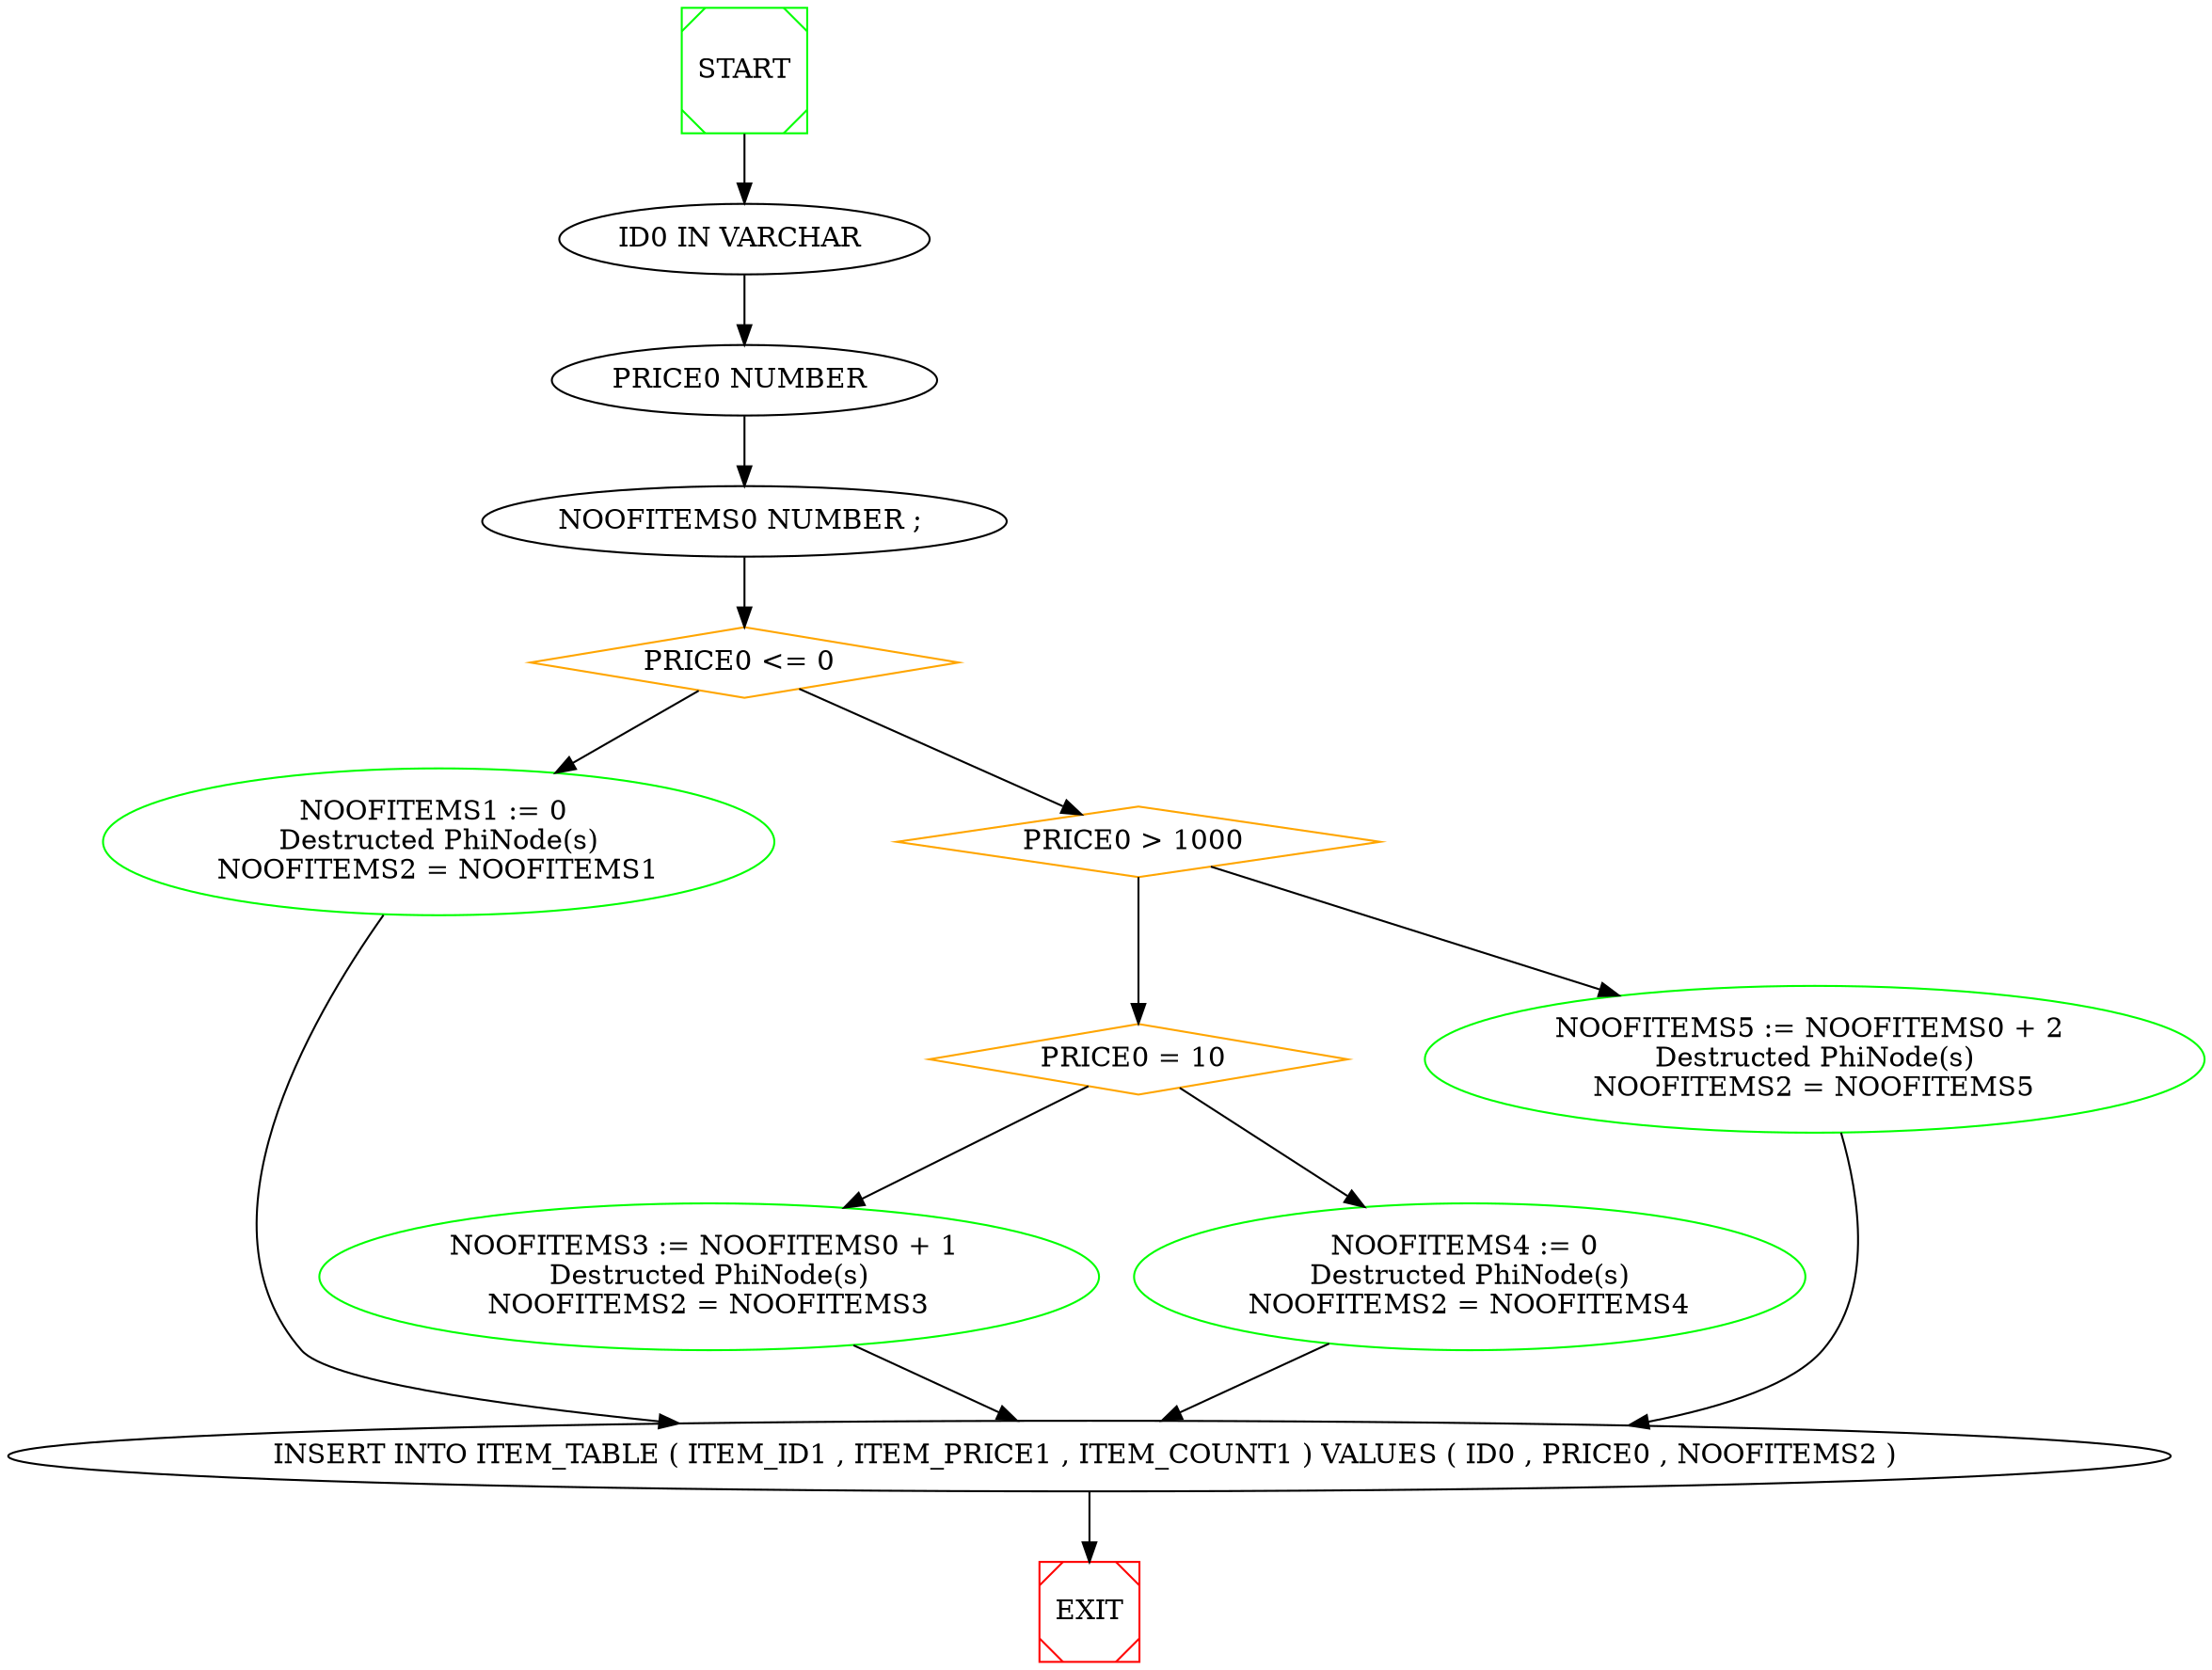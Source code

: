 digraph G {

	
	0[ label=""  ] ;
	
	0 -> 1 ;
	
	1[ label="ID0 IN VARCHAR "  ] ;
	
	1 -> 2 ;
	
	2[ label="PRICE0 NUMBER "  ] ;
	
	2 -> 3 ;
	
	3[ label="NOOFITEMS0 NUMBER ; "  ] ;
	
	3 -> 4 ;
	
	4[ label="PRICE0 <= 0 " , color=orange, shape=diamond ] ;
	
	4 -> 5 ;
	4 -> 6 ;
	
	5[ label="NOOFITEMS1 := 0 \nDestructed PhiNode(s)\nNOOFITEMS2 = NOOFITEMS1" , color=green ] ;
	
	5 -> 11 ;
	
	6[ label="PRICE0 > 1000 " , color=orange, shape=diamond ] ;
	
	6 -> 8 ;
	6 -> 7 ;
	
	7[ label="NOOFITEMS5 := NOOFITEMS0 + 2 \nDestructed PhiNode(s)\nNOOFITEMS2 = NOOFITEMS5" , color=green ] ;
	
	7 -> 11 ;
	
	8[ label="PRICE0 = 10 " , color=orange, shape=diamond ] ;
	
	8 -> 9 ;
	8 -> 10 ;
	
	9[ label="NOOFITEMS3 := NOOFITEMS0 + 1 \nDestructed PhiNode(s)\nNOOFITEMS2 = NOOFITEMS3" , color=green ] ;
	
	9 -> 11 ;
	
	10[ label="NOOFITEMS4 := 0 \nDestructed PhiNode(s)\nNOOFITEMS2 = NOOFITEMS4" , color=green ] ;
	
	10 -> 11 ;
	
	11[ label="INSERT INTO ITEM_TABLE ( ITEM_ID1 , ITEM_PRICE1 , ITEM_COUNT1 ) VALUES ( ID0 , PRICE0 , NOOFITEMS2 ) "  ] ;
	
	
	0[ label="START", shape=Msquare, color=green ] ;
	11 -> EXIT ;EXIT[ shape=Msquare, color=red ] ;
	
}